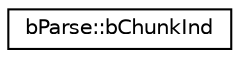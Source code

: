 digraph "Graphical Class Hierarchy"
{
  edge [fontname="Helvetica",fontsize="10",labelfontname="Helvetica",labelfontsize="10"];
  node [fontname="Helvetica",fontsize="10",shape=record];
  rankdir="LR";
  Node1 [label="bParse::bChunkInd",height=0.2,width=0.4,color="black", fillcolor="white", style="filled",URL="$classb_parse_1_1b_chunk_ind.html"];
}

